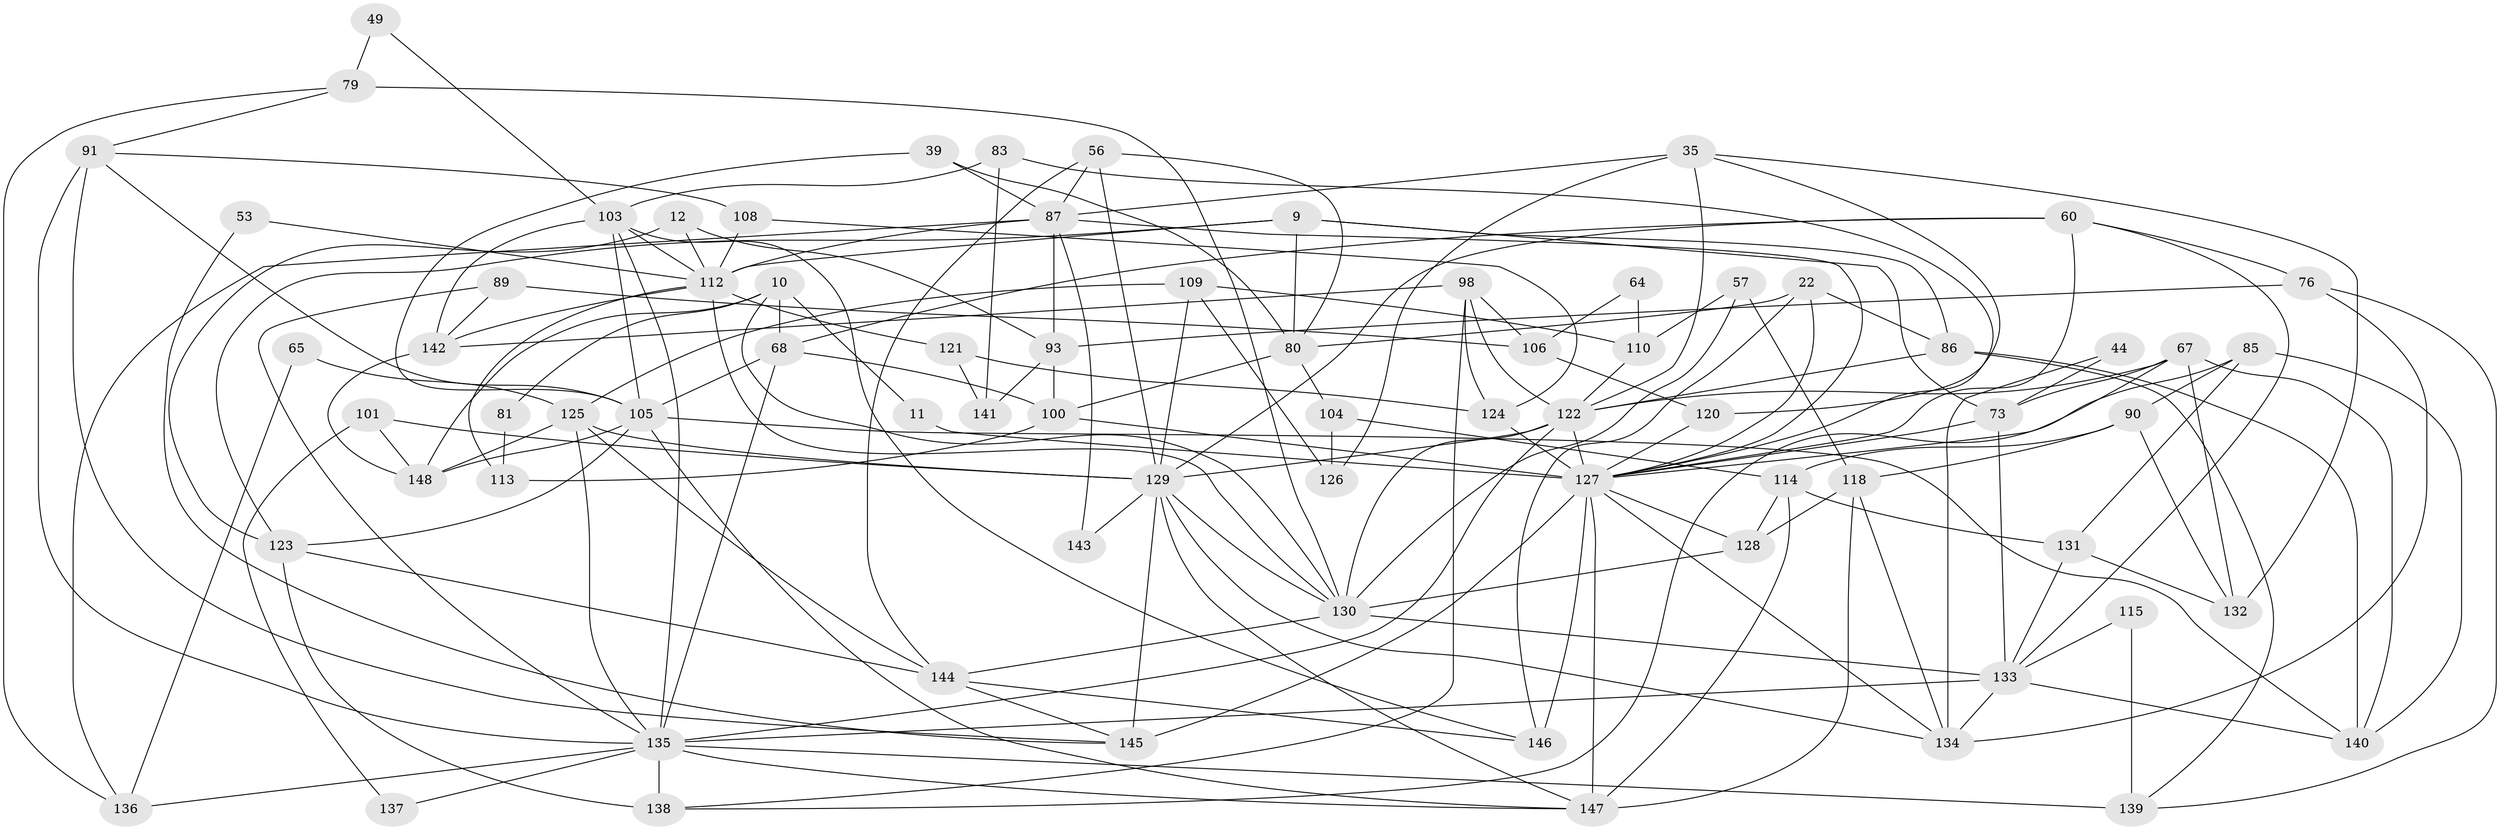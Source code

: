// original degree distribution, {5: 0.17567567567567569, 4: 0.23648648648648649, 2: 0.1554054054054054, 3: 0.2635135135135135, 6: 0.12162162162162163, 7: 0.033783783783783786, 8: 0.013513513513513514}
// Generated by graph-tools (version 1.1) at 2025/52/03/09/25 04:52:17]
// undirected, 74 vertices, 175 edges
graph export_dot {
graph [start="1"]
  node [color=gray90,style=filled];
  9;
  10 [super="+4"];
  11;
  12;
  22;
  35;
  39;
  44 [super="+31"];
  49;
  53;
  56 [super="+36"];
  57 [super="+45"];
  60;
  64;
  65;
  67;
  68 [super="+5+58"];
  73;
  76 [super="+20"];
  79;
  80 [super="+77"];
  81;
  83;
  85 [super="+2"];
  86;
  87 [super="+66+17"];
  89;
  90;
  91 [super="+8"];
  93;
  98 [super="+51"];
  100 [super="+3+75+54"];
  101;
  103 [super="+26"];
  104;
  105 [super="+102+72"];
  106;
  108;
  109 [super="+28"];
  110;
  112 [super="+48+95"];
  113;
  114 [super="+32"];
  115;
  118;
  120;
  121;
  122 [super="+99+71+96"];
  123 [super="+52+42"];
  124;
  125 [super="+29+41+47"];
  126;
  127 [super="+61+82+119"];
  128;
  129 [super="+84"];
  130 [super="+18+15+55+94"];
  131 [super="+37+69"];
  132;
  133 [super="+97+27"];
  134 [super="+74"];
  135 [super="+40+50+117"];
  136;
  137;
  138 [super="+46+116"];
  139;
  140 [super="+88"];
  141;
  142 [super="+43+14"];
  143;
  144 [super="+78"];
  145 [super="+16"];
  146 [super="+111"];
  147 [super="+59"];
  148 [super="+70"];
  9 -- 123;
  9 -- 80;
  9 -- 73;
  9 -- 86;
  9 -- 112 [weight=2];
  10 -- 11;
  10 -- 81;
  10 -- 148 [weight=2];
  10 -- 68;
  10 -- 130 [weight=2];
  11 -- 127;
  12 -- 93;
  12 -- 112;
  12 -- 123;
  22 -- 86;
  22 -- 146 [weight=2];
  22 -- 80;
  22 -- 127;
  35 -- 120;
  35 -- 126;
  35 -- 132;
  35 -- 87;
  35 -- 122;
  39 -- 80;
  39 -- 87;
  39 -- 105;
  44 -- 134 [weight=3];
  44 -- 73;
  49 -- 79;
  49 -- 103;
  53 -- 145;
  53 -- 112;
  56 -- 87 [weight=3];
  56 -- 129 [weight=2];
  56 -- 80 [weight=2];
  56 -- 144;
  57 -- 118;
  57 -- 110;
  57 -- 130 [weight=2];
  60 -- 68;
  60 -- 76;
  60 -- 129;
  60 -- 127;
  60 -- 133;
  64 -- 110;
  64 -- 106;
  65 -- 136;
  65 -- 125;
  67 -- 132;
  67 -- 73;
  67 -- 140 [weight=2];
  67 -- 122;
  67 -- 138 [weight=2];
  68 -- 100;
  68 -- 135 [weight=3];
  68 -- 105 [weight=2];
  73 -- 127;
  73 -- 133;
  76 -- 139;
  76 -- 93;
  76 -- 134;
  79 -- 91;
  79 -- 136;
  79 -- 130;
  80 -- 104;
  80 -- 100 [weight=2];
  81 -- 113;
  83 -- 141;
  83 -- 103;
  83 -- 127;
  85 -- 131 [weight=2];
  85 -- 140;
  85 -- 90;
  85 -- 127;
  86 -- 139;
  86 -- 140;
  86 -- 122;
  87 -- 93;
  87 -- 143;
  87 -- 112;
  87 -- 136;
  87 -- 127 [weight=2];
  89 -- 106;
  89 -- 142;
  89 -- 135 [weight=2];
  90 -- 118;
  90 -- 132;
  90 -- 114;
  91 -- 145;
  91 -- 108;
  91 -- 135 [weight=2];
  91 -- 105;
  93 -- 141;
  93 -- 100 [weight=2];
  98 -- 106;
  98 -- 138;
  98 -- 142;
  98 -- 124;
  98 -- 122;
  100 -- 113;
  100 -- 127 [weight=2];
  101 -- 148;
  101 -- 137;
  101 -- 129;
  103 -- 142 [weight=2];
  103 -- 112;
  103 -- 146;
  103 -- 135 [weight=2];
  103 -- 105;
  104 -- 126;
  104 -- 114;
  105 -- 140 [weight=2];
  105 -- 123 [weight=2];
  105 -- 148;
  105 -- 147;
  106 -- 120;
  108 -- 124;
  108 -- 112 [weight=2];
  109 -- 110 [weight=2];
  109 -- 126;
  109 -- 129 [weight=2];
  109 -- 125;
  110 -- 122;
  112 -- 113;
  112 -- 121;
  112 -- 130;
  112 -- 142;
  114 -- 128;
  114 -- 131;
  114 -- 147;
  115 -- 139;
  115 -- 133;
  118 -- 128;
  118 -- 134;
  118 -- 147;
  120 -- 127;
  121 -- 141;
  121 -- 124;
  122 -- 129 [weight=2];
  122 -- 127 [weight=5];
  122 -- 130;
  122 -- 135 [weight=2];
  123 -- 138 [weight=3];
  123 -- 144;
  124 -- 127;
  125 -- 148;
  125 -- 129 [weight=2];
  125 -- 144;
  125 -- 135 [weight=2];
  127 -- 134;
  127 -- 128;
  127 -- 145 [weight=3];
  127 -- 146;
  127 -- 147;
  128 -- 130;
  129 -- 145;
  129 -- 130;
  129 -- 134;
  129 -- 143;
  129 -- 147;
  130 -- 144;
  130 -- 133 [weight=2];
  131 -- 132;
  131 -- 133;
  133 -- 134;
  133 -- 135 [weight=2];
  133 -- 140;
  135 -- 136;
  135 -- 147;
  135 -- 138;
  135 -- 137;
  135 -- 139;
  142 -- 148 [weight=2];
  144 -- 146;
  144 -- 145;
}

